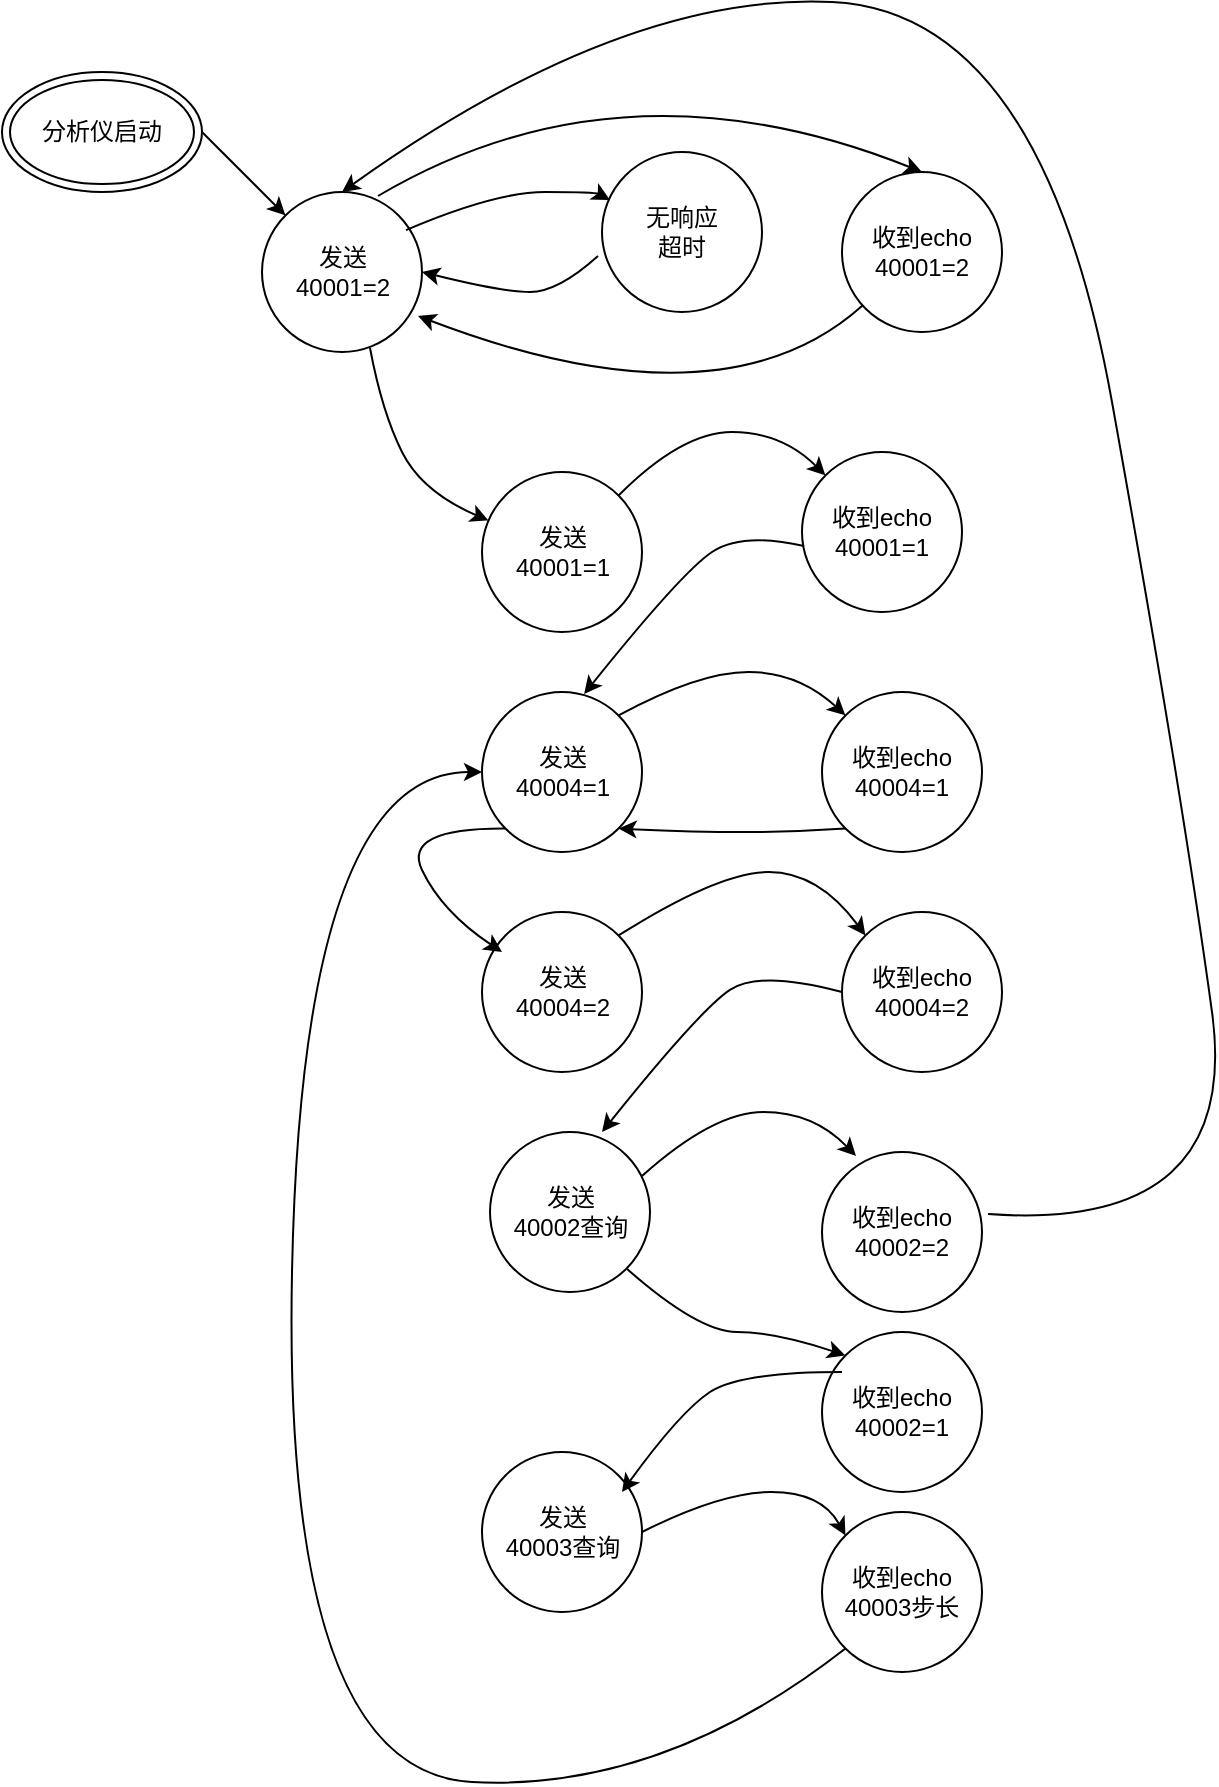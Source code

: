 <mxfile version="20.8.3" type="github"><diagram id="ek8dR2wsrhsVzcpTvTgw" name="Page-1"><mxGraphModel dx="1194" dy="621" grid="1" gridSize="10" guides="1" tooltips="1" connect="1" arrows="1" fold="1" page="1" pageScale="1" pageWidth="827" pageHeight="1169" math="0" shadow="0"><root><mxCell id="0"/><mxCell id="1" parent="0"/><mxCell id="AVtPYjfbCE4tyVilP0On-1" value="分析仪启动" style="ellipse;shape=doubleEllipse;whiteSpace=wrap;html=1;" vertex="1" parent="1"><mxGeometry x="90" y="70" width="100" height="60" as="geometry"/></mxCell><mxCell id="AVtPYjfbCE4tyVilP0On-2" value="发送&lt;br&gt;40001=2" style="shape=ellipse;html=1;dashed=0;whitespace=wrap;aspect=fixed;perimeter=ellipsePerimeter;" vertex="1" parent="1"><mxGeometry x="220" y="130" width="80" height="80" as="geometry"/></mxCell><mxCell id="AVtPYjfbCE4tyVilP0On-6" value="" style="endArrow=classic;html=1;rounded=0;exitX=1;exitY=0.5;exitDx=0;exitDy=0;entryX=0;entryY=0;entryDx=0;entryDy=0;" edge="1" parent="1" source="AVtPYjfbCE4tyVilP0On-1" target="AVtPYjfbCE4tyVilP0On-2"><mxGeometry width="50" height="50" relative="1" as="geometry"><mxPoint x="220" y="170" as="sourcePoint"/><mxPoint x="440" y="300" as="targetPoint"/></mxGeometry></mxCell><mxCell id="AVtPYjfbCE4tyVilP0On-8" value="收到echo&lt;br&gt;40001=2" style="ellipse;whiteSpace=wrap;html=1;aspect=fixed;" vertex="1" parent="1"><mxGeometry x="510" y="120" width="80" height="80" as="geometry"/></mxCell><mxCell id="AVtPYjfbCE4tyVilP0On-11" value="" style="curved=1;endArrow=classic;html=1;rounded=0;exitX=0.725;exitY=0.025;exitDx=0;exitDy=0;exitPerimeter=0;entryX=0.5;entryY=0;entryDx=0;entryDy=0;" edge="1" parent="1" source="AVtPYjfbCE4tyVilP0On-2" target="AVtPYjfbCE4tyVilP0On-8"><mxGeometry width="50" height="50" relative="1" as="geometry"><mxPoint x="280" y="120" as="sourcePoint"/><mxPoint x="410" y="90" as="targetPoint"/><Array as="points"><mxPoint x="400" y="60"/></Array></mxGeometry></mxCell><mxCell id="AVtPYjfbCE4tyVilP0On-12" value="" style="curved=1;endArrow=none;html=1;rounded=0;exitX=0.975;exitY=0.775;exitDx=0;exitDy=0;exitPerimeter=0;shadow=0;startArrow=classic;startFill=1;endFill=0;" edge="1" parent="1" source="AVtPYjfbCE4tyVilP0On-2" target="AVtPYjfbCE4tyVilP0On-8"><mxGeometry width="50" height="50" relative="1" as="geometry"><mxPoint x="310" y="250" as="sourcePoint"/><mxPoint x="420" y="260" as="targetPoint"/><Array as="points"><mxPoint x="450" y="250"/></Array></mxGeometry></mxCell><mxCell id="AVtPYjfbCE4tyVilP0On-13" value="发送&lt;br&gt;40001=1" style="shape=ellipse;html=1;dashed=0;whitespace=wrap;aspect=fixed;perimeter=ellipsePerimeter;" vertex="1" parent="1"><mxGeometry x="330" y="270" width="80" height="80" as="geometry"/></mxCell><mxCell id="AVtPYjfbCE4tyVilP0On-14" value="收到echo&lt;br&gt;40001=1" style="ellipse;whiteSpace=wrap;html=1;aspect=fixed;" vertex="1" parent="1"><mxGeometry x="490" y="260" width="80" height="80" as="geometry"/></mxCell><mxCell id="AVtPYjfbCE4tyVilP0On-15" value="" style="curved=1;endArrow=classic;html=1;rounded=0;shadow=0;exitX=0.675;exitY=0.975;exitDx=0;exitDy=0;exitPerimeter=0;" edge="1" parent="1" source="AVtPYjfbCE4tyVilP0On-2" target="AVtPYjfbCE4tyVilP0On-13"><mxGeometry width="50" height="50" relative="1" as="geometry"><mxPoint x="240" y="260" as="sourcePoint"/><mxPoint x="240" y="240" as="targetPoint"/><Array as="points"><mxPoint x="280" y="240"/><mxPoint x="300" y="280"/></Array></mxGeometry></mxCell><mxCell id="AVtPYjfbCE4tyVilP0On-16" value="" style="curved=1;endArrow=classic;html=1;rounded=0;exitX=1;exitY=0;exitDx=0;exitDy=0;entryX=0;entryY=0;entryDx=0;entryDy=0;" edge="1" parent="1" source="AVtPYjfbCE4tyVilP0On-13" target="AVtPYjfbCE4tyVilP0On-14"><mxGeometry width="50" height="50" relative="1" as="geometry"><mxPoint x="350" y="282" as="sourcePoint"/><mxPoint x="622" y="270" as="targetPoint"/><Array as="points"><mxPoint x="430" y="250"/><mxPoint x="480" y="250"/></Array></mxGeometry></mxCell><mxCell id="AVtPYjfbCE4tyVilP0On-18" value="发送&lt;br&gt;40004=1" style="shape=ellipse;html=1;dashed=0;whitespace=wrap;aspect=fixed;perimeter=ellipsePerimeter;" vertex="1" parent="1"><mxGeometry x="330" y="380" width="80" height="80" as="geometry"/></mxCell><mxCell id="AVtPYjfbCE4tyVilP0On-19" value="收到echo&lt;br&gt;40004=1" style="ellipse;whiteSpace=wrap;html=1;aspect=fixed;" vertex="1" parent="1"><mxGeometry x="500" y="380" width="80" height="80" as="geometry"/></mxCell><mxCell id="AVtPYjfbCE4tyVilP0On-20" value="" style="curved=1;endArrow=classic;html=1;rounded=0;exitX=1;exitY=0;exitDx=0;exitDy=0;entryX=0;entryY=0;entryDx=0;entryDy=0;" edge="1" parent="1" source="AVtPYjfbCE4tyVilP0On-18" target="AVtPYjfbCE4tyVilP0On-19"><mxGeometry width="50" height="50" relative="1" as="geometry"><mxPoint x="406.564" y="401.716" as="sourcePoint"/><mxPoint x="509.996" y="391.716" as="targetPoint"/><Array as="points"><mxPoint x="438.28" y="370"/><mxPoint x="488.28" y="370"/></Array></mxGeometry></mxCell><mxCell id="AVtPYjfbCE4tyVilP0On-21" value="" style="curved=1;endArrow=none;html=1;rounded=0;exitX=0.638;exitY=0.013;exitDx=0;exitDy=0;entryX=0.013;entryY=0.588;entryDx=0;entryDy=0;entryPerimeter=0;exitPerimeter=0;startArrow=classic;startFill=1;endFill=0;" edge="1" parent="1" source="AVtPYjfbCE4tyVilP0On-18" target="AVtPYjfbCE4tyVilP0On-14"><mxGeometry width="50" height="50" relative="1" as="geometry"><mxPoint x="408.284" y="291.716" as="sourcePoint"/><mxPoint x="511.716" y="281.716" as="targetPoint"/><Array as="points"><mxPoint x="430" y="320"/><mxPoint x="460" y="300"/></Array></mxGeometry></mxCell><mxCell id="AVtPYjfbCE4tyVilP0On-22" value="发送&lt;br&gt;40004=2" style="shape=ellipse;html=1;dashed=0;whitespace=wrap;aspect=fixed;perimeter=ellipsePerimeter;" vertex="1" parent="1"><mxGeometry x="330" y="490" width="80" height="80" as="geometry"/></mxCell><mxCell id="AVtPYjfbCE4tyVilP0On-23" value="收到echo&lt;br&gt;40004=2" style="ellipse;whiteSpace=wrap;html=1;aspect=fixed;" vertex="1" parent="1"><mxGeometry x="510" y="490" width="80" height="80" as="geometry"/></mxCell><mxCell id="AVtPYjfbCE4tyVilP0On-24" value="" style="curved=1;endArrow=none;html=1;rounded=0;exitX=1;exitY=1;exitDx=0;exitDy=0;entryX=0;entryY=1;entryDx=0;entryDy=0;startArrow=classic;startFill=1;endFill=0;" edge="1" parent="1" source="AVtPYjfbCE4tyVilP0On-18" target="AVtPYjfbCE4tyVilP0On-19"><mxGeometry width="50" height="50" relative="1" as="geometry"><mxPoint x="396.564" y="471.716" as="sourcePoint"/><mxPoint x="509.996" y="471.716" as="targetPoint"/><Array as="points"><mxPoint x="436.56" y="450"/><mxPoint x="486.56" y="450"/></Array></mxGeometry></mxCell><mxCell id="AVtPYjfbCE4tyVilP0On-25" value="" style="curved=1;endArrow=classic;html=1;rounded=0;shadow=0;exitX=0;exitY=1;exitDx=0;exitDy=0;" edge="1" parent="1" source="AVtPYjfbCE4tyVilP0On-18"><mxGeometry width="50" height="50" relative="1" as="geometry"><mxPoint x="260" y="390" as="sourcePoint"/><mxPoint x="340" y="510" as="targetPoint"/><Array as="points"><mxPoint x="290" y="448"/><mxPoint x="310" y="490"/></Array></mxGeometry></mxCell><mxCell id="AVtPYjfbCE4tyVilP0On-26" value="" style="curved=1;endArrow=classic;html=1;rounded=0;exitX=1;exitY=0;exitDx=0;exitDy=0;entryX=0;entryY=0;entryDx=0;entryDy=0;" edge="1" parent="1" source="AVtPYjfbCE4tyVilP0On-22" target="AVtPYjfbCE4tyVilP0On-23"><mxGeometry width="50" height="50" relative="1" as="geometry"><mxPoint x="408.284" y="491.716" as="sourcePoint"/><mxPoint x="521.716" y="491.716" as="targetPoint"/><Array as="points"><mxPoint x="448.28" y="470"/><mxPoint x="498.28" y="470"/></Array></mxGeometry></mxCell><mxCell id="AVtPYjfbCE4tyVilP0On-27" value="发送&lt;br&gt;40002查询" style="shape=ellipse;html=1;dashed=0;whitespace=wrap;aspect=fixed;perimeter=ellipsePerimeter;" vertex="1" parent="1"><mxGeometry x="334" y="600" width="80" height="80" as="geometry"/></mxCell><mxCell id="AVtPYjfbCE4tyVilP0On-28" value="收到echo&lt;br&gt;40002=2" style="ellipse;whiteSpace=wrap;html=1;aspect=fixed;" vertex="1" parent="1"><mxGeometry x="500" y="610" width="80" height="80" as="geometry"/></mxCell><mxCell id="AVtPYjfbCE4tyVilP0On-29" value="收到echo&lt;br&gt;40002=1" style="ellipse;whiteSpace=wrap;html=1;aspect=fixed;" vertex="1" parent="1"><mxGeometry x="500" y="700" width="80" height="80" as="geometry"/></mxCell><mxCell id="AVtPYjfbCE4tyVilP0On-30" value="" style="curved=1;endArrow=classic;html=1;rounded=0;" edge="1" parent="1"><mxGeometry width="50" height="50" relative="1" as="geometry"><mxPoint x="410" y="622" as="sourcePoint"/><mxPoint x="517" y="612" as="targetPoint"/><Array as="points"><mxPoint x="445.72" y="590"/><mxPoint x="495.72" y="590"/></Array></mxGeometry></mxCell><mxCell id="AVtPYjfbCE4tyVilP0On-31" value="" style="curved=1;endArrow=none;html=1;rounded=0;exitX=0.638;exitY=0.013;exitDx=0;exitDy=0;entryX=0;entryY=0.5;entryDx=0;entryDy=0;exitPerimeter=0;startArrow=classic;startFill=1;endFill=0;" edge="1" parent="1" target="AVtPYjfbCE4tyVilP0On-23"><mxGeometry width="50" height="50" relative="1" as="geometry"><mxPoint x="390.0" y="600" as="sourcePoint"/><mxPoint x="500.0" y="526" as="targetPoint"/><Array as="points"><mxPoint x="438.96" y="538.96"/><mxPoint x="468.96" y="518.96"/></Array></mxGeometry></mxCell><mxCell id="AVtPYjfbCE4tyVilP0On-32" value="" style="curved=1;endArrow=classic;html=1;rounded=0;shadow=0;exitX=1.038;exitY=0.388;exitDx=0;exitDy=0;exitPerimeter=0;entryX=0.5;entryY=0;entryDx=0;entryDy=0;" edge="1" parent="1" source="AVtPYjfbCE4tyVilP0On-28" target="AVtPYjfbCE4tyVilP0On-2"><mxGeometry width="50" height="50" relative="1" as="geometry"><mxPoint x="630" y="670" as="sourcePoint"/><mxPoint x="660" y="230" as="targetPoint"/><Array as="points"><mxPoint x="710" y="650"/><mxPoint x="680" y="430"/><mxPoint x="610" y="40"/><mxPoint x="400" y="30"/></Array></mxGeometry></mxCell><mxCell id="AVtPYjfbCE4tyVilP0On-33" value="无响应&lt;br&gt;超时" style="ellipse;whiteSpace=wrap;html=1;aspect=fixed;" vertex="1" parent="1"><mxGeometry x="390" y="110" width="80" height="80" as="geometry"/></mxCell><mxCell id="AVtPYjfbCE4tyVilP0On-34" value="" style="curved=1;endArrow=classic;html=1;rounded=0;exitX=0.9;exitY=0.238;exitDx=0;exitDy=0;entryX=0.05;entryY=0.3;entryDx=0;entryDy=0;exitPerimeter=0;entryPerimeter=0;" edge="1" parent="1" source="AVtPYjfbCE4tyVilP0On-2" target="AVtPYjfbCE4tyVilP0On-33"><mxGeometry width="50" height="50" relative="1" as="geometry"><mxPoint x="296.564" y="151.716" as="sourcePoint"/><mxPoint x="409.996" y="151.716" as="targetPoint"/><Array as="points"><mxPoint x="336.56" y="130"/><mxPoint x="386.56" y="130"/></Array></mxGeometry></mxCell><mxCell id="AVtPYjfbCE4tyVilP0On-35" value="" style="curved=1;endArrow=none;html=1;rounded=0;exitX=1;exitY=0.5;exitDx=0;exitDy=0;entryX=-0.025;entryY=0.65;entryDx=0;entryDy=0;startArrow=classic;startFill=1;endFill=0;entryPerimeter=0;" edge="1" parent="1" source="AVtPYjfbCE4tyVilP0On-2" target="AVtPYjfbCE4tyVilP0On-33"><mxGeometry width="50" height="50" relative="1" as="geometry"><mxPoint x="330.004" y="190.004" as="sourcePoint"/><mxPoint x="443.436" y="190.004" as="targetPoint"/><Array as="points"><mxPoint x="340" y="180"/><mxPoint x="368" y="180"/></Array></mxGeometry></mxCell><mxCell id="AVtPYjfbCE4tyVilP0On-36" value="" style="curved=1;endArrow=classic;html=1;rounded=0;exitX=1;exitY=1;exitDx=0;exitDy=0;entryX=0;entryY=0;entryDx=0;entryDy=0;" edge="1" parent="1" source="AVtPYjfbCE4tyVilP0On-27" target="AVtPYjfbCE4tyVilP0On-29"><mxGeometry width="50" height="50" relative="1" as="geometry"><mxPoint x="376.564" y="731.716" as="sourcePoint"/><mxPoint x="499.996" y="731.716" as="targetPoint"/><Array as="points"><mxPoint x="438.28" y="700"/><mxPoint x="476.56" y="700"/></Array></mxGeometry></mxCell><mxCell id="AVtPYjfbCE4tyVilP0On-37" value="发送&lt;br&gt;40003查询" style="shape=ellipse;html=1;dashed=0;whitespace=wrap;aspect=fixed;perimeter=ellipsePerimeter;" vertex="1" parent="1"><mxGeometry x="330" y="760" width="80" height="80" as="geometry"/></mxCell><mxCell id="AVtPYjfbCE4tyVilP0On-38" value="" style="curved=1;endArrow=none;html=1;rounded=0;entryX=0.125;entryY=0.25;entryDx=0;entryDy=0;startArrow=classic;startFill=1;endFill=0;entryPerimeter=0;" edge="1" parent="1" target="AVtPYjfbCE4tyVilP0On-29"><mxGeometry width="50" height="50" relative="1" as="geometry"><mxPoint x="400" y="780" as="sourcePoint"/><mxPoint x="500" y="731.04" as="targetPoint"/><Array as="points"><mxPoint x="428.96" y="740"/><mxPoint x="458.96" y="720"/></Array></mxGeometry></mxCell><mxCell id="AVtPYjfbCE4tyVilP0On-39" value="收到echo&lt;br&gt;40003步长" style="ellipse;whiteSpace=wrap;html=1;aspect=fixed;" vertex="1" parent="1"><mxGeometry x="500" y="790" width="80" height="80" as="geometry"/></mxCell><mxCell id="AVtPYjfbCE4tyVilP0On-40" value="" style="curved=1;endArrow=classic;html=1;rounded=0;exitX=1;exitY=0.5;exitDx=0;exitDy=0;entryX=0;entryY=0;entryDx=0;entryDy=0;" edge="1" parent="1" source="AVtPYjfbCE4tyVilP0On-37" target="AVtPYjfbCE4tyVilP0On-39"><mxGeometry width="50" height="50" relative="1" as="geometry"><mxPoint x="414" y="812" as="sourcePoint"/><mxPoint x="521" y="802" as="targetPoint"/><Array as="points"><mxPoint x="449.72" y="780"/><mxPoint x="499.72" y="780"/></Array></mxGeometry></mxCell><mxCell id="AVtPYjfbCE4tyVilP0On-41" value="" style="curved=1;endArrow=classic;html=1;rounded=0;shadow=0;entryX=0;entryY=0.5;entryDx=0;entryDy=0;exitX=0;exitY=1;exitDx=0;exitDy=0;" edge="1" parent="1" source="AVtPYjfbCE4tyVilP0On-39" target="AVtPYjfbCE4tyVilP0On-18"><mxGeometry width="50" height="50" relative="1" as="geometry"><mxPoint x="500" y="890" as="sourcePoint"/><mxPoint x="280" y="410" as="targetPoint"/><Array as="points"><mxPoint x="420" y="930"/><mxPoint x="230" y="920"/><mxPoint x="240" y="420"/></Array></mxGeometry></mxCell></root></mxGraphModel></diagram></mxfile>